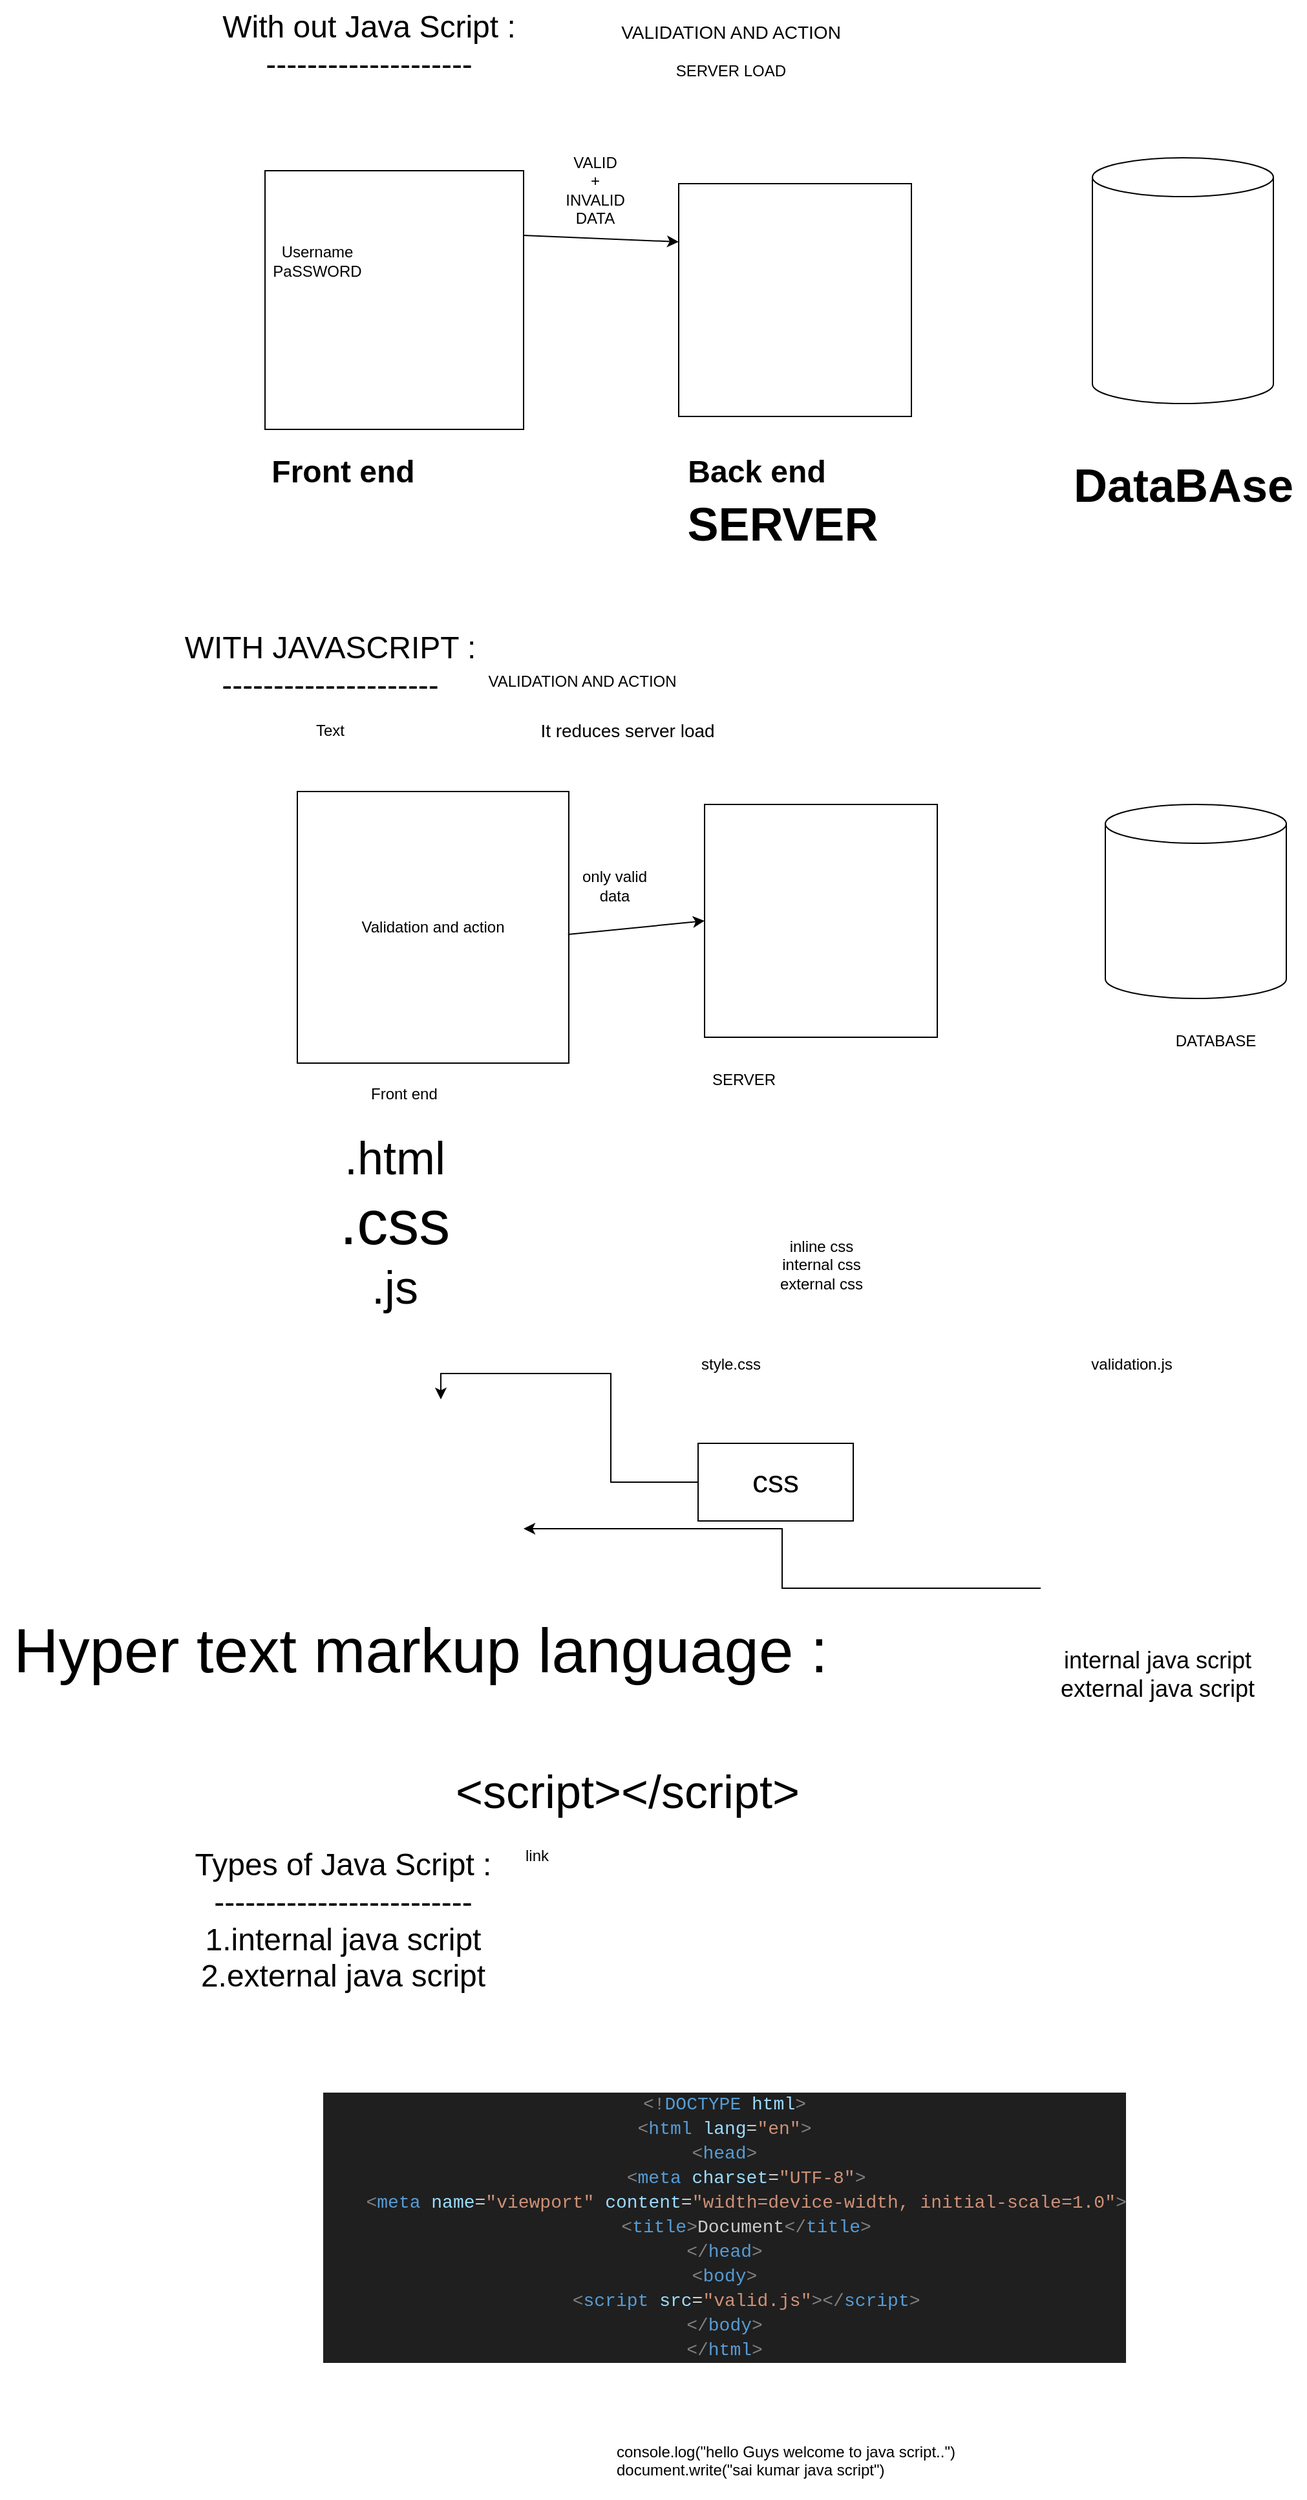 <mxfile version="24.3.1" type="github">
  <diagram name="Page-1" id="stP2jsFPJyV94A10WcSb">
    <mxGraphModel dx="3089" dy="914" grid="1" gridSize="10" guides="1" tooltips="1" connect="1" arrows="1" fold="1" page="1" pageScale="1" pageWidth="850" pageHeight="1100" math="0" shadow="0">
      <root>
        <mxCell id="0" />
        <mxCell id="1" parent="0" />
        <mxCell id="fwKBiBMHeD3_RsYAm8UU-2" value="" style="whiteSpace=wrap;html=1;aspect=fixed;" vertex="1" parent="1">
          <mxGeometry x="30" y="170" width="200" height="200" as="geometry" />
        </mxCell>
        <mxCell id="fwKBiBMHeD3_RsYAm8UU-3" value="" style="whiteSpace=wrap;html=1;aspect=fixed;" vertex="1" parent="1">
          <mxGeometry x="350" y="180" width="180" height="180" as="geometry" />
        </mxCell>
        <mxCell id="fwKBiBMHeD3_RsYAm8UU-4" value="" style="shape=cylinder3;whiteSpace=wrap;html=1;boundedLbl=1;backgroundOutline=1;size=15;" vertex="1" parent="1">
          <mxGeometry x="670" y="160" width="140" height="190" as="geometry" />
        </mxCell>
        <mxCell id="fwKBiBMHeD3_RsYAm8UU-5" value="&lt;b&gt;&lt;font style=&quot;font-size: 24px;&quot;&gt;Front end&lt;/font&gt;&lt;/b&gt;" style="text;html=1;align=center;verticalAlign=middle;resizable=0;points=[];autosize=1;strokeColor=none;fillColor=none;" vertex="1" parent="1">
          <mxGeometry x="25" y="383" width="130" height="40" as="geometry" />
        </mxCell>
        <mxCell id="fwKBiBMHeD3_RsYAm8UU-6" value="&lt;b&gt;&lt;font style=&quot;font-size: 24px;&quot;&gt;Back end&lt;/font&gt;&lt;/b&gt;" style="text;html=1;align=center;verticalAlign=middle;resizable=0;points=[];autosize=1;strokeColor=none;fillColor=none;" vertex="1" parent="1">
          <mxGeometry x="345" y="383" width="130" height="40" as="geometry" />
        </mxCell>
        <mxCell id="fwKBiBMHeD3_RsYAm8UU-7" value="&lt;b&gt;&lt;font style=&quot;font-size: 36px;&quot;&gt;DataBAse&lt;/font&gt;&lt;/b&gt;" style="text;html=1;align=center;verticalAlign=middle;resizable=0;points=[];autosize=1;strokeColor=none;fillColor=none;" vertex="1" parent="1">
          <mxGeometry x="645" y="383" width="190" height="60" as="geometry" />
        </mxCell>
        <mxCell id="fwKBiBMHeD3_RsYAm8UU-8" value="&lt;font style=&quot;font-size: 24px;&quot;&gt;With out Java Script :&lt;/font&gt;&lt;div&gt;&lt;font style=&quot;font-size: 24px;&quot;&gt;--------------------&lt;/font&gt;&lt;/div&gt;" style="text;html=1;align=center;verticalAlign=middle;resizable=0;points=[];autosize=1;strokeColor=none;fillColor=none;" vertex="1" parent="1">
          <mxGeometry x="-15" y="38" width="250" height="70" as="geometry" />
        </mxCell>
        <mxCell id="fwKBiBMHeD3_RsYAm8UU-9" value="" style="endArrow=classic;html=1;rounded=0;exitX=1;exitY=0.25;exitDx=0;exitDy=0;entryX=0;entryY=0.25;entryDx=0;entryDy=0;" edge="1" parent="1" source="fwKBiBMHeD3_RsYAm8UU-2" target="fwKBiBMHeD3_RsYAm8UU-3">
          <mxGeometry width="50" height="50" relative="1" as="geometry">
            <mxPoint x="400" y="350" as="sourcePoint" />
            <mxPoint x="450" y="300" as="targetPoint" />
          </mxGeometry>
        </mxCell>
        <mxCell id="fwKBiBMHeD3_RsYAm8UU-10" value="Username&lt;div&gt;PaSSWORD&lt;/div&gt;" style="text;html=1;align=center;verticalAlign=middle;resizable=0;points=[];autosize=1;strokeColor=none;fillColor=none;" vertex="1" parent="1">
          <mxGeometry x="25" y="220" width="90" height="40" as="geometry" />
        </mxCell>
        <mxCell id="fwKBiBMHeD3_RsYAm8UU-11" value="VALID&lt;div&gt;+&lt;/div&gt;&lt;div&gt;INVALID&lt;/div&gt;&lt;div&gt;DATA&lt;/div&gt;" style="text;html=1;align=center;verticalAlign=middle;resizable=0;points=[];autosize=1;strokeColor=none;fillColor=none;" vertex="1" parent="1">
          <mxGeometry x="250" y="150" width="70" height="70" as="geometry" />
        </mxCell>
        <mxCell id="fwKBiBMHeD3_RsYAm8UU-12" value="&lt;b&gt;&lt;font style=&quot;font-size: 36px;&quot;&gt;SERVER&lt;/font&gt;&lt;/b&gt;" style="text;html=1;align=center;verticalAlign=middle;resizable=0;points=[];autosize=1;strokeColor=none;fillColor=none;" vertex="1" parent="1">
          <mxGeometry x="345" y="413" width="170" height="60" as="geometry" />
        </mxCell>
        <mxCell id="fwKBiBMHeD3_RsYAm8UU-13" value="Text" style="text;html=1;align=center;verticalAlign=middle;resizable=0;points=[];autosize=1;strokeColor=none;fillColor=none;" vertex="1" parent="1">
          <mxGeometry x="55" y="588" width="50" height="30" as="geometry" />
        </mxCell>
        <mxCell id="fwKBiBMHeD3_RsYAm8UU-14" value="&lt;font style=&quot;font-size: 24px;&quot;&gt;WITH JAVASCRIPT :&lt;/font&gt;&lt;div&gt;&lt;font style=&quot;font-size: 24px;&quot;&gt;---------------------&lt;/font&gt;&lt;/div&gt;" style="text;html=1;align=center;verticalAlign=middle;resizable=0;points=[];autosize=1;strokeColor=none;fillColor=none;" vertex="1" parent="1">
          <mxGeometry x="-45" y="518" width="250" height="70" as="geometry" />
        </mxCell>
        <mxCell id="fwKBiBMHeD3_RsYAm8UU-16" value="Validation and action" style="whiteSpace=wrap;html=1;aspect=fixed;" vertex="1" parent="1">
          <mxGeometry x="55" y="650" width="210" height="210" as="geometry" />
        </mxCell>
        <mxCell id="fwKBiBMHeD3_RsYAm8UU-17" value="&lt;font style=&quot;font-size: 14px;&quot;&gt;VALIDATION AND ACTION&lt;/font&gt;" style="text;html=1;align=center;verticalAlign=middle;resizable=0;points=[];autosize=1;strokeColor=none;fillColor=none;" vertex="1" parent="1">
          <mxGeometry x="295" y="48" width="190" height="30" as="geometry" />
        </mxCell>
        <mxCell id="fwKBiBMHeD3_RsYAm8UU-18" value="" style="whiteSpace=wrap;html=1;aspect=fixed;" vertex="1" parent="1">
          <mxGeometry x="370" y="660" width="180" height="180" as="geometry" />
        </mxCell>
        <mxCell id="fwKBiBMHeD3_RsYAm8UU-19" value="" style="shape=cylinder3;whiteSpace=wrap;html=1;boundedLbl=1;backgroundOutline=1;size=15;" vertex="1" parent="1">
          <mxGeometry x="680" y="660" width="140" height="150" as="geometry" />
        </mxCell>
        <mxCell id="fwKBiBMHeD3_RsYAm8UU-21" value="Front end" style="text;whiteSpace=wrap;html=1;" vertex="1" parent="1">
          <mxGeometry x="110" y="870" width="80" height="100" as="geometry" />
        </mxCell>
        <mxCell id="fwKBiBMHeD3_RsYAm8UU-40" value="SERVER" style="text;html=1;align=center;verticalAlign=middle;resizable=0;points=[];autosize=1;strokeColor=none;fillColor=none;" vertex="1" parent="1">
          <mxGeometry x="365" y="858" width="70" height="30" as="geometry" />
        </mxCell>
        <mxCell id="fwKBiBMHeD3_RsYAm8UU-41" value="DATABASE" style="text;html=1;align=center;verticalAlign=middle;resizable=0;points=[];autosize=1;strokeColor=none;fillColor=none;" vertex="1" parent="1">
          <mxGeometry x="720" y="828" width="90" height="30" as="geometry" />
        </mxCell>
        <mxCell id="fwKBiBMHeD3_RsYAm8UU-42" value="VALIDATION AND ACTION" style="text;html=1;align=center;verticalAlign=middle;resizable=0;points=[];autosize=1;strokeColor=none;fillColor=none;" vertex="1" parent="1">
          <mxGeometry x="190" y="550" width="170" height="30" as="geometry" />
        </mxCell>
        <mxCell id="fwKBiBMHeD3_RsYAm8UU-43" value="SERVER LOAD" style="text;html=1;align=center;verticalAlign=middle;resizable=0;points=[];autosize=1;strokeColor=none;fillColor=none;" vertex="1" parent="1">
          <mxGeometry x="335" y="78" width="110" height="30" as="geometry" />
        </mxCell>
        <mxCell id="fwKBiBMHeD3_RsYAm8UU-44" value="" style="endArrow=classic;html=1;rounded=0;exitX=0.997;exitY=0.526;exitDx=0;exitDy=0;exitPerimeter=0;entryX=0;entryY=0.5;entryDx=0;entryDy=0;" edge="1" parent="1" source="fwKBiBMHeD3_RsYAm8UU-16" target="fwKBiBMHeD3_RsYAm8UU-18">
          <mxGeometry width="50" height="50" relative="1" as="geometry">
            <mxPoint x="430" y="720" as="sourcePoint" />
            <mxPoint x="480" y="670" as="targetPoint" />
          </mxGeometry>
        </mxCell>
        <mxCell id="fwKBiBMHeD3_RsYAm8UU-45" value="only valid&lt;div&gt;data&lt;/div&gt;" style="text;html=1;align=center;verticalAlign=middle;resizable=0;points=[];autosize=1;strokeColor=none;fillColor=none;" vertex="1" parent="1">
          <mxGeometry x="265" y="703" width="70" height="40" as="geometry" />
        </mxCell>
        <mxCell id="fwKBiBMHeD3_RsYAm8UU-46" value="&lt;font style=&quot;font-size: 14px;&quot;&gt;It reduces server load&lt;/font&gt;" style="text;html=1;align=center;verticalAlign=middle;resizable=0;points=[];autosize=1;strokeColor=none;fillColor=none;" vertex="1" parent="1">
          <mxGeometry x="230" y="588" width="160" height="30" as="geometry" />
        </mxCell>
        <mxCell id="fwKBiBMHeD3_RsYAm8UU-47" value="&lt;font style=&quot;font-size: 36px;&quot;&gt;.html&lt;/font&gt;&lt;div&gt;&lt;font style=&quot;font-size: 48px;&quot;&gt;.css&lt;/font&gt;&lt;/div&gt;&lt;div&gt;&lt;font style=&quot;font-size: 36px;&quot;&gt;.js&lt;/font&gt;&lt;/div&gt;" style="text;html=1;align=center;verticalAlign=middle;resizable=0;points=[];autosize=1;strokeColor=none;fillColor=none;" vertex="1" parent="1">
          <mxGeometry x="75" y="903" width="110" height="160" as="geometry" />
        </mxCell>
        <mxCell id="fwKBiBMHeD3_RsYAm8UU-48" value="" style="shape=image;html=1;verticalAlign=top;verticalLabelPosition=bottom;labelBackgroundColor=#ffffff;imageAspect=0;aspect=fixed;image=https://cdn1.iconfinder.com/data/icons/bootstrap-vol-3/16/filetype-html-128.png" vertex="1" parent="1">
          <mxGeometry x="102" y="1120" width="128" height="128" as="geometry" />
        </mxCell>
        <mxCell id="fwKBiBMHeD3_RsYAm8UU-52" style="edgeStyle=orthogonalEdgeStyle;rounded=0;orthogonalLoop=1;jettySize=auto;html=1;entryX=0.5;entryY=0;entryDx=0;entryDy=0;" edge="1" parent="1" source="fwKBiBMHeD3_RsYAm8UU-49" target="fwKBiBMHeD3_RsYAm8UU-48">
          <mxGeometry relative="1" as="geometry" />
        </mxCell>
        <mxCell id="fwKBiBMHeD3_RsYAm8UU-49" value="&lt;font style=&quot;font-size: 24px;&quot;&gt;css&lt;/font&gt;" style="rounded=0;whiteSpace=wrap;html=1;" vertex="1" parent="1">
          <mxGeometry x="365" y="1154" width="120" height="60" as="geometry" />
        </mxCell>
        <mxCell id="fwKBiBMHeD3_RsYAm8UU-53" style="edgeStyle=orthogonalEdgeStyle;rounded=0;orthogonalLoop=1;jettySize=auto;html=1;" edge="1" parent="1">
          <mxGeometry relative="1" as="geometry">
            <mxPoint x="630" y="1266.0" as="sourcePoint" />
            <mxPoint x="230" y="1220.0" as="targetPoint" />
            <Array as="points">
              <mxPoint x="430" y="1265.96" />
              <mxPoint x="430" y="1219.96" />
            </Array>
          </mxGeometry>
        </mxCell>
        <mxCell id="fwKBiBMHeD3_RsYAm8UU-50" value="" style="shape=image;html=1;verticalAlign=top;verticalLabelPosition=bottom;labelBackgroundColor=#ffffff;imageAspect=0;aspect=fixed;image=https://cdn1.iconfinder.com/data/icons/ionicons-fill-vol-2/512/logo-javascript-128.png" vertex="1" parent="1">
          <mxGeometry x="630" y="1120" width="128" height="128" as="geometry" />
        </mxCell>
        <mxCell id="fwKBiBMHeD3_RsYAm8UU-51" value="&lt;font style=&quot;font-size: 48px;&quot;&gt;Hyper text markup language :&lt;/font&gt;&lt;div&gt;&lt;font style=&quot;font-size: 48px;&quot;&gt;&lt;br&gt;&lt;/font&gt;&lt;/div&gt;" style="text;html=1;align=center;verticalAlign=middle;resizable=0;points=[];autosize=1;strokeColor=none;fillColor=none;" vertex="1" parent="1">
          <mxGeometry x="-175" y="1278" width="650" height="130" as="geometry" />
        </mxCell>
        <mxCell id="fwKBiBMHeD3_RsYAm8UU-54" value="style.css" style="text;html=1;align=center;verticalAlign=middle;resizable=0;points=[];autosize=1;strokeColor=none;fillColor=none;" vertex="1" parent="1">
          <mxGeometry x="355" y="1078" width="70" height="30" as="geometry" />
        </mxCell>
        <mxCell id="fwKBiBMHeD3_RsYAm8UU-55" value="validation.js" style="text;html=1;align=center;verticalAlign=middle;resizable=0;points=[];autosize=1;strokeColor=none;fillColor=none;" vertex="1" parent="1">
          <mxGeometry x="655" y="1078" width="90" height="30" as="geometry" />
        </mxCell>
        <mxCell id="fwKBiBMHeD3_RsYAm8UU-56" value="inline css&lt;div&gt;internal css&lt;/div&gt;&lt;div&gt;external css&lt;/div&gt;&lt;div&gt;&lt;br&gt;&lt;/div&gt;" style="text;html=1;align=center;verticalAlign=middle;resizable=0;points=[];autosize=1;strokeColor=none;fillColor=none;" vertex="1" parent="1">
          <mxGeometry x="415" y="988" width="90" height="70" as="geometry" />
        </mxCell>
        <mxCell id="fwKBiBMHeD3_RsYAm8UU-57" value="&lt;font style=&quot;font-size: 18px;&quot;&gt;internal java script&lt;/font&gt;&lt;div&gt;&lt;font style=&quot;font-size: 18px;&quot;&gt;external java script&lt;/font&gt;&lt;/div&gt;" style="text;html=1;align=center;verticalAlign=middle;resizable=0;points=[];autosize=1;strokeColor=none;fillColor=none;" vertex="1" parent="1">
          <mxGeometry x="635" y="1303" width="170" height="60" as="geometry" />
        </mxCell>
        <mxCell id="fwKBiBMHeD3_RsYAm8UU-58" value="&lt;font style=&quot;font-size: 36px;&quot;&gt;&amp;lt;script&amp;gt;&amp;lt;/script&amp;gt;&lt;/font&gt;" style="text;html=1;align=center;verticalAlign=middle;resizable=0;points=[];autosize=1;strokeColor=none;fillColor=none;" vertex="1" parent="1">
          <mxGeometry x="165" y="1393" width="290" height="60" as="geometry" />
        </mxCell>
        <mxCell id="fwKBiBMHeD3_RsYAm8UU-59" value="link" style="text;html=1;align=center;verticalAlign=middle;resizable=0;points=[];autosize=1;strokeColor=none;fillColor=none;" vertex="1" parent="1">
          <mxGeometry x="220" y="1458" width="40" height="30" as="geometry" />
        </mxCell>
        <mxCell id="fwKBiBMHeD3_RsYAm8UU-60" value="&lt;font style=&quot;font-size: 24px;&quot;&gt;Types of Java Script :&lt;/font&gt;&lt;div&gt;&lt;font style=&quot;font-size: 24px;&quot;&gt;-------------------------&lt;/font&gt;&lt;/div&gt;&lt;div&gt;&lt;font style=&quot;font-size: 24px;&quot;&gt;1.internal java script&lt;/font&gt;&lt;/div&gt;&lt;div&gt;&lt;font style=&quot;font-size: 24px;&quot;&gt;2.external java script&lt;/font&gt;&lt;/div&gt;" style="text;html=1;align=center;verticalAlign=middle;resizable=0;points=[];autosize=1;strokeColor=none;fillColor=none;" vertex="1" parent="1">
          <mxGeometry x="-35" y="1458" width="250" height="130" as="geometry" />
        </mxCell>
        <mxCell id="fwKBiBMHeD3_RsYAm8UU-61" value="&lt;div style=&quot;color: rgb(204, 204, 204); background-color: rgb(31, 31, 31); font-family: Consolas, &amp;quot;Courier New&amp;quot;, monospace; font-size: 14px; line-height: 19px; white-space-collapse: preserve;&quot;&gt;&lt;div&gt;&lt;span style=&quot;color: #808080;&quot;&gt;&amp;lt;!&lt;/span&gt;&lt;span style=&quot;color: #569cd6;&quot;&gt;DOCTYPE&lt;/span&gt; &lt;span style=&quot;color: #9cdcfe;&quot;&gt;html&lt;/span&gt;&lt;span style=&quot;color: #808080;&quot;&gt;&amp;gt;&lt;/span&gt;&lt;/div&gt;&lt;div&gt;&lt;span style=&quot;color: #808080;&quot;&gt;&amp;lt;&lt;/span&gt;&lt;span style=&quot;color: #569cd6;&quot;&gt;html&lt;/span&gt; &lt;span style=&quot;color: #9cdcfe;&quot;&gt;lang&lt;/span&gt;=&lt;span style=&quot;color: #ce9178;&quot;&gt;&quot;en&quot;&lt;/span&gt;&lt;span style=&quot;color: #808080;&quot;&gt;&amp;gt;&lt;/span&gt;&lt;/div&gt;&lt;div&gt;&lt;span style=&quot;color: #808080;&quot;&gt;&amp;lt;&lt;/span&gt;&lt;span style=&quot;color: #569cd6;&quot;&gt;head&lt;/span&gt;&lt;span style=&quot;color: #808080;&quot;&gt;&amp;gt;&lt;/span&gt;&lt;/div&gt;&lt;div&gt;&amp;nbsp; &amp;nbsp; &lt;span style=&quot;color: #808080;&quot;&gt;&amp;lt;&lt;/span&gt;&lt;span style=&quot;color: #569cd6;&quot;&gt;meta&lt;/span&gt; &lt;span style=&quot;color: #9cdcfe;&quot;&gt;charset&lt;/span&gt;=&lt;span style=&quot;color: #ce9178;&quot;&gt;&quot;UTF-8&quot;&lt;/span&gt;&lt;span style=&quot;color: #808080;&quot;&gt;&amp;gt;&lt;/span&gt;&lt;/div&gt;&lt;div&gt;&amp;nbsp; &amp;nbsp; &lt;span style=&quot;color: #808080;&quot;&gt;&amp;lt;&lt;/span&gt;&lt;span style=&quot;color: #569cd6;&quot;&gt;meta&lt;/span&gt; &lt;span style=&quot;color: #9cdcfe;&quot;&gt;name&lt;/span&gt;=&lt;span style=&quot;color: #ce9178;&quot;&gt;&quot;viewport&quot;&lt;/span&gt; &lt;span style=&quot;color: #9cdcfe;&quot;&gt;content&lt;/span&gt;=&lt;span style=&quot;color: #ce9178;&quot;&gt;&quot;width=device-width, initial-scale=1.0&quot;&lt;/span&gt;&lt;span style=&quot;color: #808080;&quot;&gt;&amp;gt;&lt;/span&gt;&lt;/div&gt;&lt;div&gt;&amp;nbsp; &amp;nbsp; &lt;span style=&quot;color: #808080;&quot;&gt;&amp;lt;&lt;/span&gt;&lt;span style=&quot;color: #569cd6;&quot;&gt;title&lt;/span&gt;&lt;span style=&quot;color: #808080;&quot;&gt;&amp;gt;&lt;/span&gt;Document&lt;span style=&quot;color: #808080;&quot;&gt;&amp;lt;/&lt;/span&gt;&lt;span style=&quot;color: #569cd6;&quot;&gt;title&lt;/span&gt;&lt;span style=&quot;color: #808080;&quot;&gt;&amp;gt;&lt;/span&gt;&lt;/div&gt;&lt;div&gt;&lt;span style=&quot;color: #808080;&quot;&gt;&amp;lt;/&lt;/span&gt;&lt;span style=&quot;color: #569cd6;&quot;&gt;head&lt;/span&gt;&lt;span style=&quot;color: #808080;&quot;&gt;&amp;gt;&lt;/span&gt;&lt;/div&gt;&lt;div&gt;&lt;span style=&quot;color: #808080;&quot;&gt;&amp;lt;&lt;/span&gt;&lt;span style=&quot;color: #569cd6;&quot;&gt;body&lt;/span&gt;&lt;span style=&quot;color: #808080;&quot;&gt;&amp;gt;&lt;/span&gt;&lt;/div&gt;&lt;div&gt;&amp;nbsp; &amp;nbsp; &lt;span style=&quot;color: #808080;&quot;&gt;&amp;lt;&lt;/span&gt;&lt;span style=&quot;color: #569cd6;&quot;&gt;script&lt;/span&gt;&lt;span style=&quot;color: #d4d4d4;&quot;&gt; &lt;/span&gt;&lt;span style=&quot;color: #9cdcfe;&quot;&gt;src&lt;/span&gt;&lt;span style=&quot;color: #d4d4d4;&quot;&gt;=&lt;/span&gt;&lt;span style=&quot;color: #ce9178;&quot;&gt;&quot;valid.js&quot;&lt;/span&gt;&lt;span style=&quot;color: #808080;&quot;&gt;&amp;gt;&amp;lt;/&lt;/span&gt;&lt;span style=&quot;color: #569cd6;&quot;&gt;script&lt;/span&gt;&lt;span style=&quot;color: #808080;&quot;&gt;&amp;gt;&lt;/span&gt;&lt;/div&gt;&lt;div&gt;&lt;span style=&quot;color: #808080;&quot;&gt;&amp;lt;/&lt;/span&gt;&lt;span style=&quot;color: #569cd6;&quot;&gt;body&lt;/span&gt;&lt;span style=&quot;color: #808080;&quot;&gt;&amp;gt;&lt;/span&gt;&lt;/div&gt;&lt;div&gt;&lt;span style=&quot;color: #808080;&quot;&gt;&amp;lt;/&lt;/span&gt;&lt;span style=&quot;color: #569cd6;&quot;&gt;html&lt;/span&gt;&lt;span style=&quot;color: #808080;&quot;&gt;&amp;gt;&lt;/span&gt;&lt;/div&gt;&lt;/div&gt;" style="text;html=1;align=center;verticalAlign=middle;resizable=0;points=[];autosize=1;strokeColor=none;fillColor=none;" vertex="1" parent="1">
          <mxGeometry x="90" y="1650" width="590" height="220" as="geometry" />
        </mxCell>
        <UserObject label="console.log(&quot;hello Guys welcome to java script..&quot;)&#xa;document.write(&quot;sai kumar java script&quot;)" link="console.log(&quot;hello Guys welcome to java script..&quot;)&#xa;document.write(&quot;sai kumar java script&quot;)" id="fwKBiBMHeD3_RsYAm8UU-62">
          <mxCell style="text;whiteSpace=wrap;html=1;" vertex="1" parent="1">
            <mxGeometry x="300" y="1920" width="300" height="50" as="geometry" />
          </mxCell>
        </UserObject>
      </root>
    </mxGraphModel>
  </diagram>
</mxfile>

